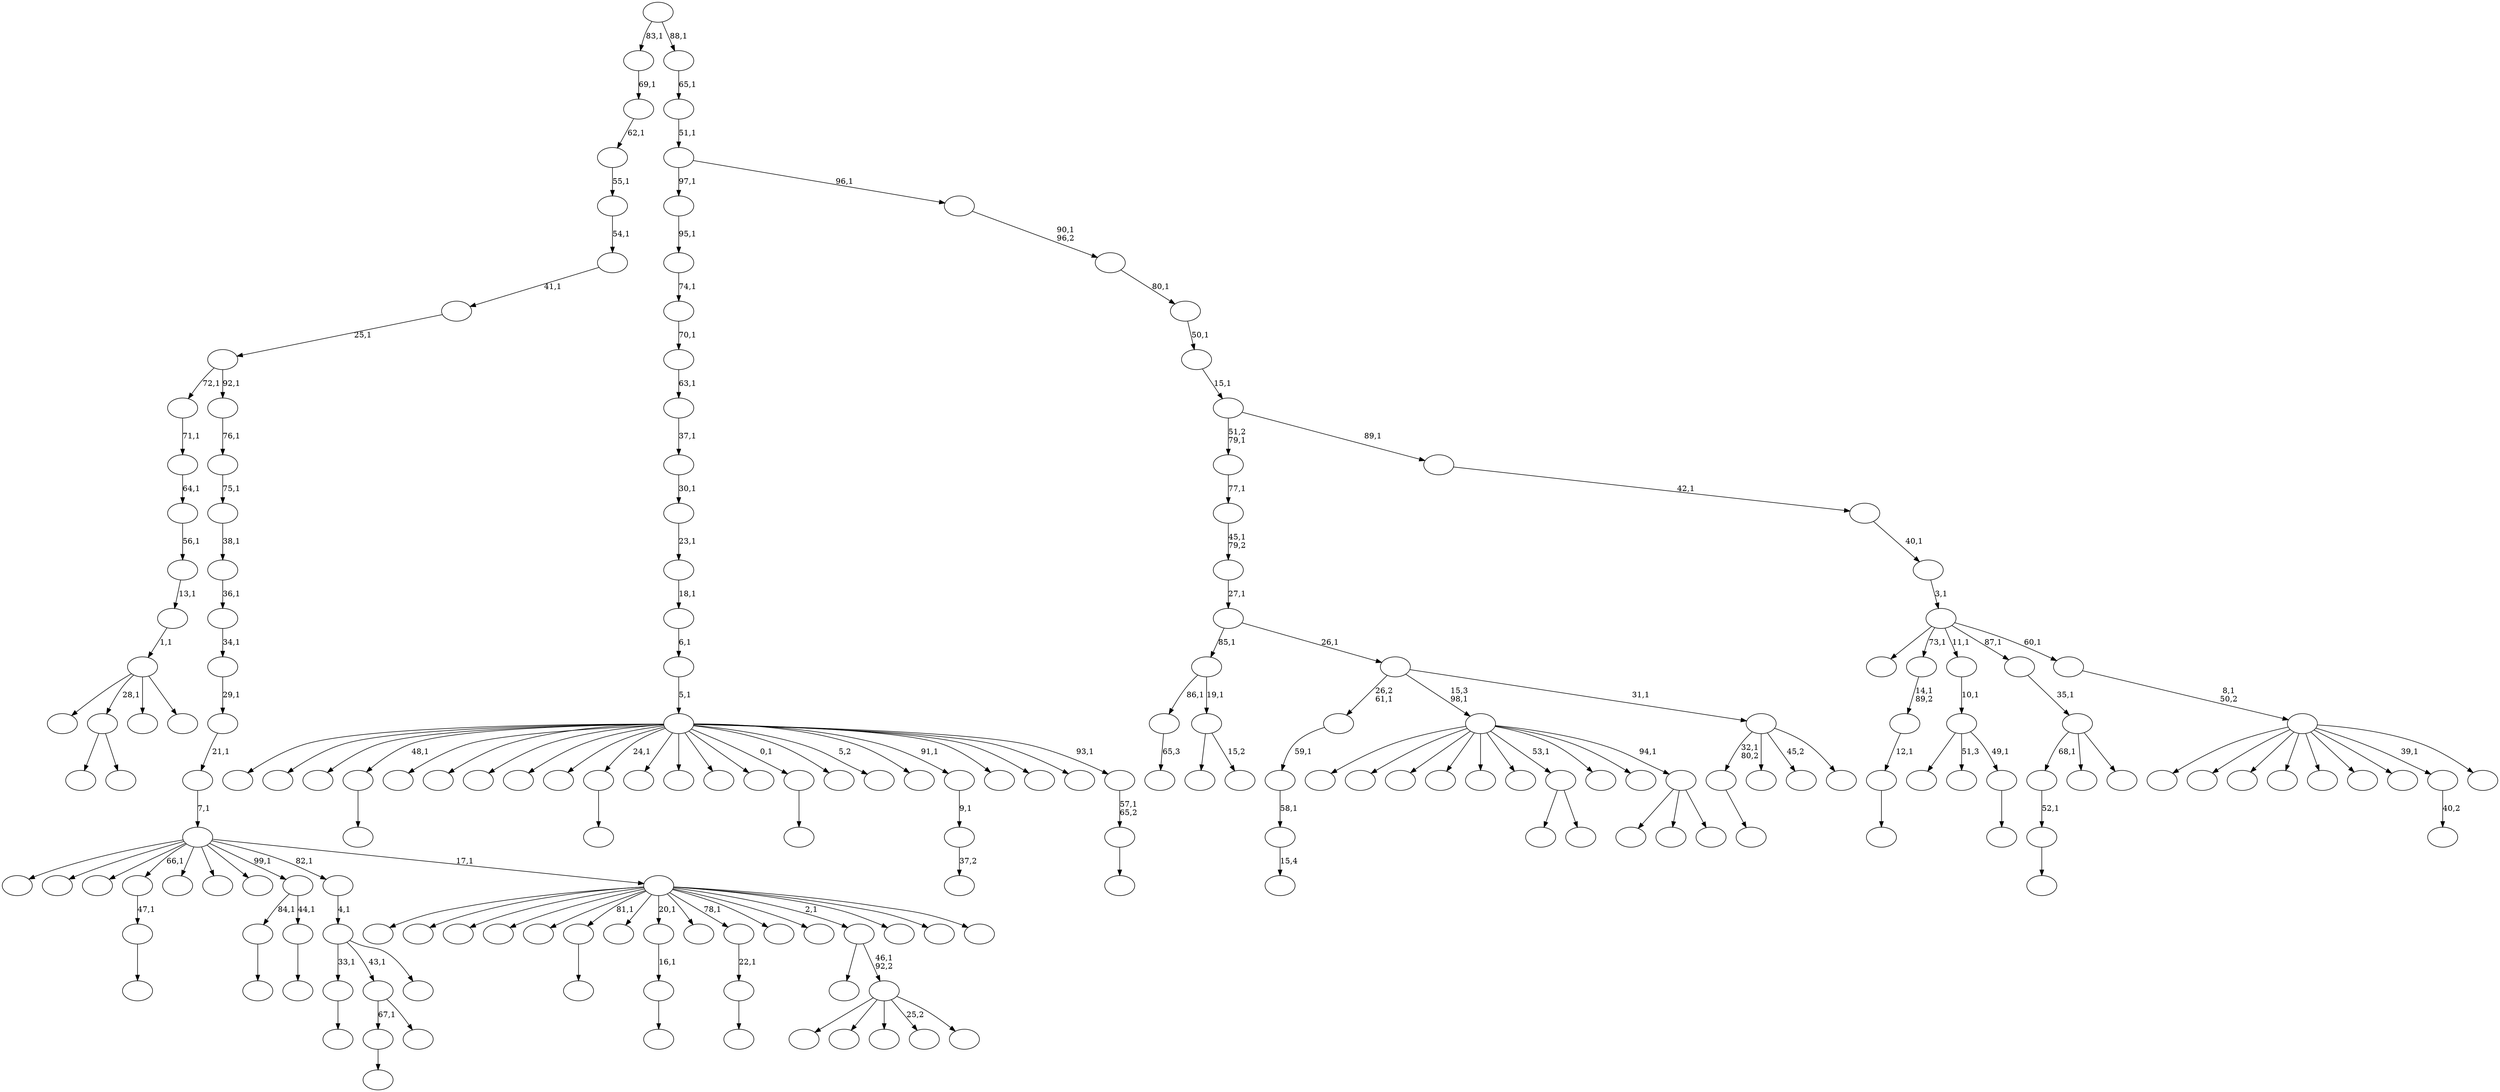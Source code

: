 digraph T {
	200 [label=""]
	199 [label=""]
	198 [label=""]
	197 [label=""]
	196 [label=""]
	195 [label=""]
	194 [label=""]
	193 [label=""]
	192 [label=""]
	191 [label=""]
	190 [label=""]
	189 [label=""]
	188 [label=""]
	187 [label=""]
	186 [label=""]
	185 [label=""]
	184 [label=""]
	183 [label=""]
	182 [label=""]
	181 [label=""]
	180 [label=""]
	179 [label=""]
	178 [label=""]
	177 [label=""]
	176 [label=""]
	175 [label=""]
	174 [label=""]
	173 [label=""]
	172 [label=""]
	171 [label=""]
	170 [label=""]
	169 [label=""]
	168 [label=""]
	167 [label=""]
	166 [label=""]
	165 [label=""]
	164 [label=""]
	163 [label=""]
	162 [label=""]
	161 [label=""]
	160 [label=""]
	159 [label=""]
	158 [label=""]
	157 [label=""]
	156 [label=""]
	155 [label=""]
	154 [label=""]
	153 [label=""]
	152 [label=""]
	151 [label=""]
	150 [label=""]
	149 [label=""]
	148 [label=""]
	147 [label=""]
	146 [label=""]
	145 [label=""]
	144 [label=""]
	143 [label=""]
	142 [label=""]
	141 [label=""]
	140 [label=""]
	139 [label=""]
	138 [label=""]
	137 [label=""]
	136 [label=""]
	135 [label=""]
	134 [label=""]
	133 [label=""]
	132 [label=""]
	131 [label=""]
	130 [label=""]
	129 [label=""]
	128 [label=""]
	127 [label=""]
	126 [label=""]
	125 [label=""]
	124 [label=""]
	123 [label=""]
	122 [label=""]
	121 [label=""]
	120 [label=""]
	119 [label=""]
	118 [label=""]
	117 [label=""]
	116 [label=""]
	115 [label=""]
	114 [label=""]
	113 [label=""]
	112 [label=""]
	111 [label=""]
	110 [label=""]
	109 [label=""]
	108 [label=""]
	107 [label=""]
	106 [label=""]
	105 [label=""]
	104 [label=""]
	103 [label=""]
	102 [label=""]
	101 [label=""]
	100 [label=""]
	99 [label=""]
	98 [label=""]
	97 [label=""]
	96 [label=""]
	95 [label=""]
	94 [label=""]
	93 [label=""]
	92 [label=""]
	91 [label=""]
	90 [label=""]
	89 [label=""]
	88 [label=""]
	87 [label=""]
	86 [label=""]
	85 [label=""]
	84 [label=""]
	83 [label=""]
	82 [label=""]
	81 [label=""]
	80 [label=""]
	79 [label=""]
	78 [label=""]
	77 [label=""]
	76 [label=""]
	75 [label=""]
	74 [label=""]
	73 [label=""]
	72 [label=""]
	71 [label=""]
	70 [label=""]
	69 [label=""]
	68 [label=""]
	67 [label=""]
	66 [label=""]
	65 [label=""]
	64 [label=""]
	63 [label=""]
	62 [label=""]
	61 [label=""]
	60 [label=""]
	59 [label=""]
	58 [label=""]
	57 [label=""]
	56 [label=""]
	55 [label=""]
	54 [label=""]
	53 [label=""]
	52 [label=""]
	51 [label=""]
	50 [label=""]
	49 [label=""]
	48 [label=""]
	47 [label=""]
	46 [label=""]
	45 [label=""]
	44 [label=""]
	43 [label=""]
	42 [label=""]
	41 [label=""]
	40 [label=""]
	39 [label=""]
	38 [label=""]
	37 [label=""]
	36 [label=""]
	35 [label=""]
	34 [label=""]
	33 [label=""]
	32 [label=""]
	31 [label=""]
	30 [label=""]
	29 [label=""]
	28 [label=""]
	27 [label=""]
	26 [label=""]
	25 [label=""]
	24 [label=""]
	23 [label=""]
	22 [label=""]
	21 [label=""]
	20 [label=""]
	19 [label=""]
	18 [label=""]
	17 [label=""]
	16 [label=""]
	15 [label=""]
	14 [label=""]
	13 [label=""]
	12 [label=""]
	11 [label=""]
	10 [label=""]
	9 [label=""]
	8 [label=""]
	7 [label=""]
	6 [label=""]
	5 [label=""]
	4 [label=""]
	3 [label=""]
	2 [label=""]
	1 [label=""]
	0 [label=""]
	196 -> 197 [label=""]
	195 -> 196 [label="52,1"]
	185 -> 186 [label=""]
	177 -> 178 [label=""]
	169 -> 170 [label=""]
	168 -> 169 [label="47,1"]
	166 -> 167 [label="65,3"]
	160 -> 161 [label=""]
	156 -> 157 [label=""]
	155 -> 156 [label="12,1"]
	154 -> 155 [label="14,1\n89,2"]
	147 -> 148 [label=""]
	144 -> 145 [label=""]
	140 -> 141 [label=""]
	139 -> 181 [label=""]
	139 -> 175 [label="51,3"]
	139 -> 140 [label="49,1"]
	138 -> 139 [label="10,1"]
	134 -> 135 [label="37,2"]
	133 -> 134 [label="9,1"]
	126 -> 127 [label=""]
	124 -> 162 [label=""]
	124 -> 125 [label=""]
	122 -> 123 [label="15,4"]
	121 -> 122 [label="58,1"]
	120 -> 121 [label="59,1"]
	114 -> 115 [label=""]
	113 -> 114 [label="16,1"]
	111 -> 112 [label=""]
	110 -> 144 [label="84,1"]
	110 -> 111 [label="44,1"]
	106 -> 107 [label=""]
	103 -> 104 [label=""]
	100 -> 101 [label=""]
	99 -> 100 [label="22,1"]
	96 -> 173 [label=""]
	96 -> 97 [label=""]
	94 -> 177 [label="67,1"]
	94 -> 95 [label=""]
	87 -> 194 [label=""]
	87 -> 98 [label=""]
	87 -> 88 [label=""]
	86 -> 191 [label=""]
	86 -> 184 [label=""]
	86 -> 165 [label=""]
	86 -> 163 [label=""]
	86 -> 143 [label=""]
	86 -> 142 [label=""]
	86 -> 124 [label="53,1"]
	86 -> 118 [label=""]
	86 -> 105 [label=""]
	86 -> 87 [label="94,1"]
	84 -> 103 [label="33,1"]
	84 -> 94 [label="43,1"]
	84 -> 85 [label=""]
	83 -> 84 [label="4,1"]
	80 -> 164 [label=""]
	80 -> 96 [label="28,1"]
	80 -> 82 [label=""]
	80 -> 81 [label=""]
	79 -> 80 [label="1,1"]
	78 -> 79 [label="13,1"]
	77 -> 78 [label="56,1"]
	76 -> 77 [label="64,1"]
	75 -> 76 [label="71,1"]
	68 -> 195 [label="68,1"]
	68 -> 187 [label=""]
	68 -> 69 [label=""]
	67 -> 68 [label="35,1"]
	64 -> 65 [label="40,2"]
	62 -> 72 [label=""]
	62 -> 63 [label="15,2"]
	61 -> 166 [label="86,1"]
	61 -> 62 [label="19,1"]
	59 -> 172 [label=""]
	59 -> 130 [label=""]
	59 -> 129 [label=""]
	59 -> 73 [label="25,2"]
	59 -> 60 [label=""]
	58 -> 92 [label=""]
	58 -> 59 [label="46,1\n92,2"]
	54 -> 106 [label="32,1\n80,2"]
	54 -> 74 [label=""]
	54 -> 56 [label="45,2"]
	54 -> 55 [label=""]
	53 -> 120 [label="26,2\n61,1"]
	53 -> 86 [label="15,3\n98,1"]
	53 -> 54 [label="31,1"]
	52 -> 61 [label="85,1"]
	52 -> 53 [label="26,1"]
	51 -> 52 [label="27,1"]
	50 -> 51 [label="45,1\n79,2"]
	49 -> 50 [label="77,1"]
	46 -> 198 [label=""]
	46 -> 193 [label=""]
	46 -> 189 [label=""]
	46 -> 151 [label=""]
	46 -> 150 [label=""]
	46 -> 126 [label="81,1"]
	46 -> 117 [label=""]
	46 -> 113 [label="20,1"]
	46 -> 109 [label=""]
	46 -> 99 [label="78,1"]
	46 -> 90 [label=""]
	46 -> 66 [label=""]
	46 -> 58 [label="2,1"]
	46 -> 57 [label=""]
	46 -> 48 [label=""]
	46 -> 47 [label=""]
	45 -> 192 [label=""]
	45 -> 179 [label=""]
	45 -> 174 [label=""]
	45 -> 168 [label="66,1"]
	45 -> 132 [label=""]
	45 -> 131 [label=""]
	45 -> 116 [label=""]
	45 -> 110 [label="99,1"]
	45 -> 83 [label="82,1"]
	45 -> 46 [label="17,1"]
	44 -> 45 [label="7,1"]
	43 -> 44 [label="21,1"]
	42 -> 43 [label="29,1"]
	41 -> 42 [label="34,1"]
	40 -> 41 [label="36,1"]
	39 -> 40 [label="38,1"]
	38 -> 39 [label="75,1"]
	37 -> 38 [label="76,1"]
	36 -> 75 [label="72,1"]
	36 -> 37 [label="92,1"]
	35 -> 36 [label="25,1"]
	34 -> 35 [label="41,1"]
	33 -> 34 [label="54,1"]
	32 -> 33 [label="55,1"]
	31 -> 32 [label="62,1"]
	30 -> 31 [label="69,1"]
	28 -> 29 [label=""]
	27 -> 28 [label="57,1\n65,2"]
	26 -> 200 [label=""]
	26 -> 199 [label=""]
	26 -> 188 [label=""]
	26 -> 185 [label="48,1"]
	26 -> 183 [label=""]
	26 -> 182 [label=""]
	26 -> 180 [label=""]
	26 -> 176 [label=""]
	26 -> 171 [label=""]
	26 -> 160 [label="24,1"]
	26 -> 159 [label=""]
	26 -> 153 [label=""]
	26 -> 152 [label=""]
	26 -> 149 [label=""]
	26 -> 147 [label="0,1"]
	26 -> 146 [label=""]
	26 -> 137 [label="5,2"]
	26 -> 136 [label=""]
	26 -> 133 [label="91,1"]
	26 -> 128 [label=""]
	26 -> 119 [label=""]
	26 -> 102 [label=""]
	26 -> 27 [label="93,1"]
	25 -> 26 [label="5,1"]
	24 -> 25 [label="6,1"]
	23 -> 24 [label="18,1"]
	22 -> 23 [label="23,1"]
	21 -> 22 [label="30,1"]
	20 -> 21 [label="37,1"]
	19 -> 20 [label="63,1"]
	18 -> 19 [label="70,1"]
	17 -> 18 [label="74,1"]
	16 -> 17 [label="95,1"]
	14 -> 190 [label=""]
	14 -> 108 [label=""]
	14 -> 93 [label=""]
	14 -> 91 [label=""]
	14 -> 89 [label=""]
	14 -> 71 [label=""]
	14 -> 70 [label=""]
	14 -> 64 [label="39,1"]
	14 -> 15 [label=""]
	13 -> 14 [label="8,1\n50,2"]
	12 -> 158 [label=""]
	12 -> 154 [label="73,1"]
	12 -> 138 [label="11,1"]
	12 -> 67 [label="87,1"]
	12 -> 13 [label="60,1"]
	11 -> 12 [label="3,1"]
	10 -> 11 [label="40,1"]
	9 -> 10 [label="42,1"]
	8 -> 49 [label="51,2\n79,1"]
	8 -> 9 [label="89,1"]
	7 -> 8 [label="15,1"]
	6 -> 7 [label="50,1"]
	5 -> 6 [label="80,1"]
	4 -> 5 [label="90,1\n96,2"]
	3 -> 16 [label="97,1"]
	3 -> 4 [label="96,1"]
	2 -> 3 [label="51,1"]
	1 -> 2 [label="65,1"]
	0 -> 30 [label="83,1"]
	0 -> 1 [label="88,1"]
}
